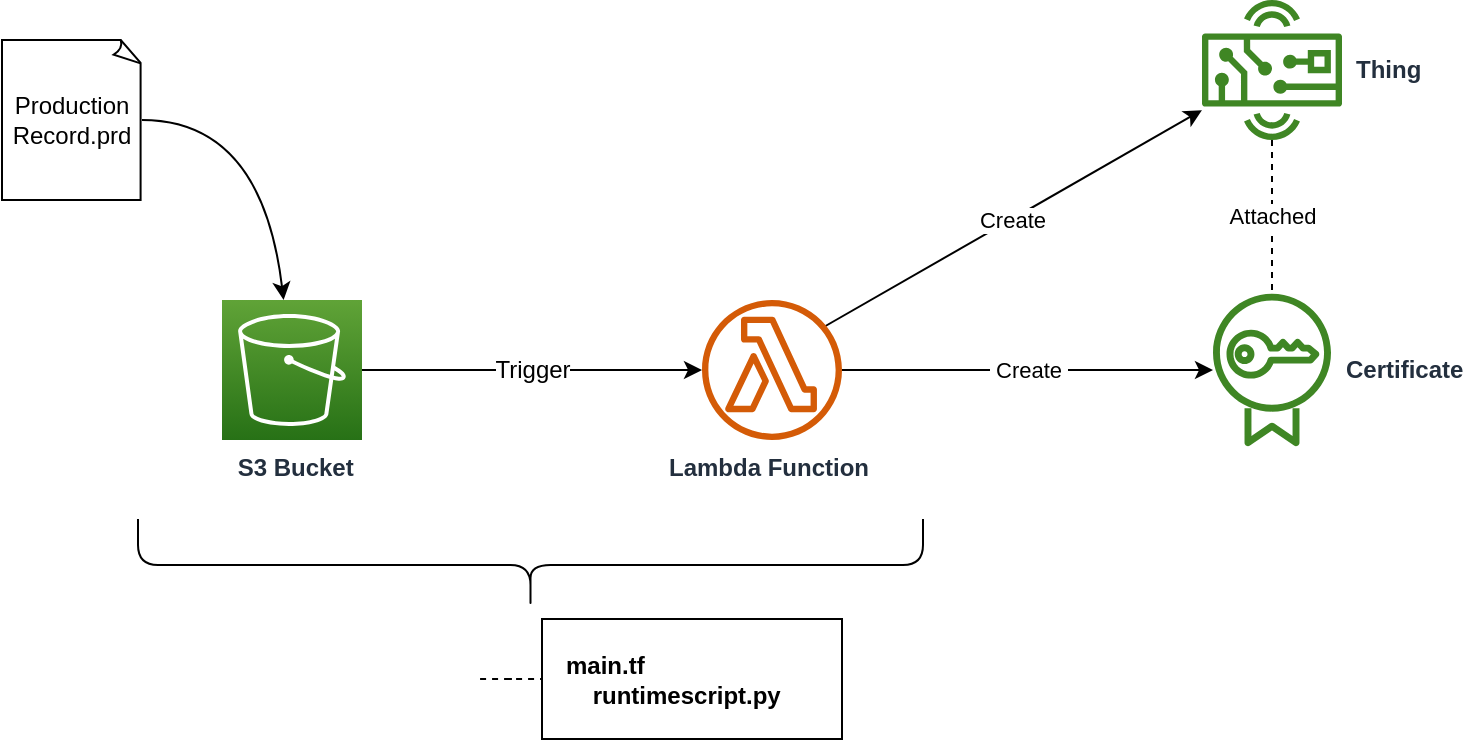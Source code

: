 <mxfile version="21.5.1" type="device">
  <diagram id="Ht1M8jgEwFfnCIfOTk4-" name="Page-1">
    <mxGraphModel dx="1434" dy="844" grid="1" gridSize="10" guides="1" tooltips="1" connect="1" arrows="1" fold="1" page="1" pageScale="1" pageWidth="1169" pageHeight="827" math="0" shadow="0">
      <root>
        <mxCell id="0" />
        <mxCell id="1" parent="0" />
        <mxCell id="50enxC9HLnrfEUEeyhwm-23" value="&lt;font style=&quot;font-size: 12px;&quot;&gt;Trigger&lt;/font&gt;" style="edgeStyle=orthogonalEdgeStyle;rounded=0;orthogonalLoop=1;jettySize=auto;html=1;endArrow=classic;endFill=1;spacingBottom=0;spacingRight=0;labelPosition=center;verticalLabelPosition=middle;align=center;verticalAlign=middle;" parent="1" source="UEzPUAAOIrF-is8g5C7q-116" target="50enxC9HLnrfEUEeyhwm-22" edge="1">
          <mxGeometry relative="1" as="geometry">
            <mxPoint as="offset" />
          </mxGeometry>
        </mxCell>
        <mxCell id="UEzPUAAOIrF-is8g5C7q-116" value="&lt;b&gt;S3 Bucket&lt;/b&gt;&lt;b&gt;&amp;nbsp;&lt;br&gt;&lt;/b&gt;" style="outlineConnect=0;fontColor=#232F3E;gradientColor=#60A337;gradientDirection=north;fillColor=#277116;strokeColor=#ffffff;dashed=0;verticalLabelPosition=bottom;verticalAlign=top;align=center;html=1;fontSize=12;fontStyle=0;aspect=fixed;shape=mxgraph.aws4.resourceIcon;resIcon=mxgraph.aws4.s3;labelBackgroundColor=#ffffff;labelPosition=center;spacingLeft=5;" parent="1" vertex="1">
          <mxGeometry x="240" y="240" width="70" height="70" as="geometry" />
        </mxCell>
        <mxCell id="50enxC9HLnrfEUEeyhwm-14" value="Production&lt;br&gt;Record.prd" style="whiteSpace=wrap;html=1;shape=mxgraph.basic.document" parent="1" vertex="1">
          <mxGeometry x="130" y="110" width="70" height="80" as="geometry" />
        </mxCell>
        <mxCell id="50enxC9HLnrfEUEeyhwm-32" value="Create" style="rounded=0;orthogonalLoop=1;jettySize=auto;html=1;" parent="1" target="50enxC9HLnrfEUEeyhwm-34" edge="1">
          <mxGeometry relative="1" as="geometry">
            <mxPoint x="720" y="146" as="targetPoint" />
            <mxPoint x="539.999" y="254.0" as="sourcePoint" />
          </mxGeometry>
        </mxCell>
        <mxCell id="1whrLOmoaJ3RaqAwTMCr-1" value="&amp;nbsp;Create&amp;nbsp;" style="edgeStyle=orthogonalEdgeStyle;rounded=0;orthogonalLoop=1;jettySize=auto;html=1;spacingLeft=0;spacing=2;" parent="1" source="50enxC9HLnrfEUEeyhwm-22" target="50enxC9HLnrfEUEeyhwm-95" edge="1">
          <mxGeometry relative="1" as="geometry" />
        </mxCell>
        <mxCell id="50enxC9HLnrfEUEeyhwm-22" value="&lt;div style=&quot;&quot;&gt;&lt;b style=&quot;background-color: initial;&quot;&gt;Lambda Function&lt;/b&gt;&lt;/div&gt;&lt;div style=&quot;text-align: justify;&quot;&gt;&lt;br&gt;&lt;/div&gt;" style="sketch=0;outlineConnect=0;fontColor=#232F3E;gradientColor=none;fillColor=#D45B07;strokeColor=none;dashed=0;verticalLabelPosition=bottom;verticalAlign=top;align=center;html=1;fontSize=12;fontStyle=0;aspect=fixed;pointerEvents=1;shape=mxgraph.aws4.lambda_function;labelPosition=center;spacingRight=5;" parent="1" vertex="1">
          <mxGeometry x="480" y="240" width="70" height="70" as="geometry" />
        </mxCell>
        <mxCell id="50enxC9HLnrfEUEeyhwm-97" value="Attached" style="edgeStyle=orthogonalEdgeStyle;rounded=0;orthogonalLoop=1;jettySize=auto;html=1;endArrow=none;endFill=0;dashed=1;" parent="1" source="50enxC9HLnrfEUEeyhwm-34" target="50enxC9HLnrfEUEeyhwm-95" edge="1">
          <mxGeometry relative="1" as="geometry" />
        </mxCell>
        <mxCell id="50enxC9HLnrfEUEeyhwm-34" value="&lt;b&gt;Thing&lt;br&gt;&lt;/b&gt;" style="sketch=0;outlineConnect=0;fontColor=#232F3E;gradientColor=none;fillColor=#3F8624;strokeColor=none;dashed=0;verticalLabelPosition=middle;verticalAlign=middle;align=left;html=1;fontSize=12;fontStyle=0;aspect=fixed;pointerEvents=1;shape=mxgraph.aws4.hardware_board;labelPosition=right;spacingLeft=5;" parent="1" vertex="1">
          <mxGeometry x="730" y="90" width="70" height="70" as="geometry" />
        </mxCell>
        <mxCell id="50enxC9HLnrfEUEeyhwm-95" value="&lt;b&gt;Certificate&lt;br&gt;&lt;/b&gt;" style="sketch=0;outlineConnect=0;fontColor=#232F3E;gradientColor=none;fillColor=#3F8624;strokeColor=none;dashed=0;verticalLabelPosition=middle;verticalAlign=middle;align=left;html=1;fontSize=12;fontStyle=0;aspect=fixed;pointerEvents=1;shape=mxgraph.aws4.certificate_manager;labelPosition=right;spacingLeft=5;" parent="1" vertex="1">
          <mxGeometry x="735.5" y="236" width="59" height="78" as="geometry" />
        </mxCell>
        <mxCell id="50enxC9HLnrfEUEeyhwm-98" value="" style="shape=curlyBracket;whiteSpace=wrap;html=1;rounded=1;labelPosition=left;verticalLabelPosition=middle;align=right;verticalAlign=middle;rotation=-90;textDirection=ltr;" parent="1" vertex="1">
          <mxGeometry x="371.25" y="176.25" width="46" height="392.5" as="geometry" />
        </mxCell>
        <mxCell id="1whrLOmoaJ3RaqAwTMCr-4" style="edgeStyle=orthogonalEdgeStyle;rounded=0;orthogonalLoop=1;jettySize=auto;html=1;entryX=0;entryY=0.5;entryDx=0;entryDy=0;endArrow=none;endFill=0;dashed=1;" parent="1" source="50enxC9HLnrfEUEeyhwm-104" target="1whrLOmoaJ3RaqAwTMCr-3" edge="1">
          <mxGeometry relative="1" as="geometry" />
        </mxCell>
        <mxCell id="50enxC9HLnrfEUEeyhwm-104" value="" style="shape=image;verticalLabelPosition=bottom;labelBackgroundColor=default;verticalAlign=top;aspect=fixed;imageAspect=0;image=https://upload.wikimedia.org/wikipedia/commons/thumb/0/04/Terraform_Logo.svg/512px-Terraform_Logo.svg.png;" parent="1" vertex="1">
          <mxGeometry x="240.0" y="414" width="129.04" height="31" as="geometry" />
        </mxCell>
        <mxCell id="1whrLOmoaJ3RaqAwTMCr-2" value="" style="curved=1;endArrow=classic;html=1;rounded=0;exitX=1;exitY=0.5;exitDx=0;exitDy=0;exitPerimeter=0;" parent="1" source="50enxC9HLnrfEUEeyhwm-14" target="UEzPUAAOIrF-is8g5C7q-116" edge="1">
          <mxGeometry width="50" height="50" relative="1" as="geometry">
            <mxPoint x="210" y="320" as="sourcePoint" />
            <mxPoint x="270" y="220" as="targetPoint" />
            <Array as="points">
              <mxPoint x="260" y="150" />
            </Array>
          </mxGeometry>
        </mxCell>
        <mxCell id="1whrLOmoaJ3RaqAwTMCr-3" value="main.tf&lt;br&gt;&amp;nbsp; &amp;nbsp; runtimescript.py" style="text;html=1;strokeColor=default;fillColor=none;align=left;verticalAlign=middle;whiteSpace=wrap;rounded=0;fontStyle=1;spacingLeft=10;" parent="1" vertex="1">
          <mxGeometry x="400" y="399.5" width="150" height="60" as="geometry" />
        </mxCell>
      </root>
    </mxGraphModel>
  </diagram>
</mxfile>
